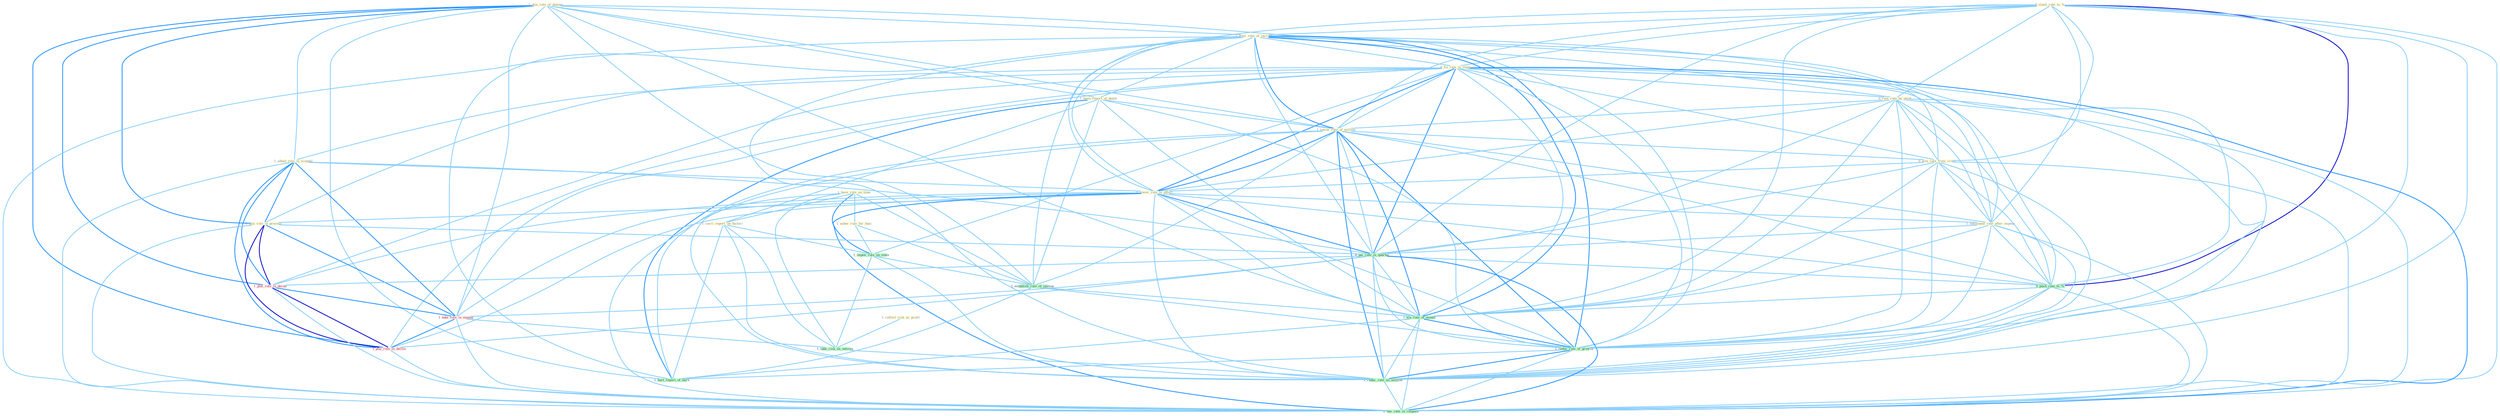 Graph G{ 
    node
    [shape=polygon,style=filled,width=.5,height=.06,color="#BDFCC9",fixedsize=true,fontsize=4,
    fontcolor="#2f4f4f"];
    {node
    [color="#ffffe0", fontcolor="#8b7d6b"] "0_slash_rate_to_% " "1_plai_role_of_dummi " "1_alter_rate_of_increas " "0_fix_rate_in_state " "1_been_report_of_death " "0_rais_rate_by_point " "1_lower_rate_of_million " "1_have_rule_on_time " "0_win_rate_from_critic " "1_admit_role_in_scandal " "1_usher_rule_for_busi " "1_reflect_risk_as_profil " "0_lower_rate_in_effort " "1_carri_report_on_factori " "1_entitynam_rate_after_expens " "0_plai_role_in_process "}
{node [color="#fff0f5", fontcolor="#b22222"] "1_plai_role_in_decad " "1_take_role_in_manag " "1_plai_role_in_declin "}
edge [color="#B0E2FF"];

	"0_slash_rate_to_% " -- "1_alter_rate_of_increas " [w="1", color="#87cefa" ];
	"0_slash_rate_to_% " -- "0_fix_rate_in_state " [w="1", color="#87cefa" ];
	"0_slash_rate_to_% " -- "0_rais_rate_by_point " [w="1", color="#87cefa" ];
	"0_slash_rate_to_% " -- "1_lower_rate_of_million " [w="1", color="#87cefa" ];
	"0_slash_rate_to_% " -- "0_win_rate_from_critic " [w="1", color="#87cefa" ];
	"0_slash_rate_to_% " -- "0_lower_rate_in_effort " [w="1", color="#87cefa" ];
	"0_slash_rate_to_% " -- "1_entitynam_rate_after_expens " [w="1", color="#87cefa" ];
	"0_slash_rate_to_% " -- "0_pai_rate_in_quarter " [w="1", color="#87cefa" ];
	"0_slash_rate_to_% " -- "0_push_rate_to_% " [w="3", color="#0000cd" , len=0.6];
	"0_slash_rate_to_% " -- "1_wa_rate_of_month " [w="1", color="#87cefa" ];
	"0_slash_rate_to_% " -- "1_reduc_rate_of_growth " [w="1", color="#87cefa" ];
	"0_slash_rate_to_% " -- "1_reduc_rate_on_million " [w="1", color="#87cefa" ];
	"0_slash_rate_to_% " -- "0_eas_rate_in_respons " [w="1", color="#87cefa" ];
	"1_plai_role_of_dummi " -- "1_alter_rate_of_increas " [w="1", color="#87cefa" ];
	"1_plai_role_of_dummi " -- "1_been_report_of_death " [w="1", color="#87cefa" ];
	"1_plai_role_of_dummi " -- "1_lower_rate_of_million " [w="1", color="#87cefa" ];
	"1_plai_role_of_dummi " -- "1_admit_role_in_scandal " [w="1", color="#87cefa" ];
	"1_plai_role_of_dummi " -- "0_plai_role_in_process " [w="2", color="#1e90ff" , len=0.8];
	"1_plai_role_of_dummi " -- "1_plai_role_in_decad " [w="2", color="#1e90ff" , len=0.8];
	"1_plai_role_of_dummi " -- "1_take_role_in_manag " [w="1", color="#87cefa" ];
	"1_plai_role_of_dummi " -- "1_establish_rule_of_immun " [w="1", color="#87cefa" ];
	"1_plai_role_of_dummi " -- "1_plai_role_in_declin " [w="2", color="#1e90ff" , len=0.8];
	"1_plai_role_of_dummi " -- "1_wa_rate_of_month " [w="1", color="#87cefa" ];
	"1_plai_role_of_dummi " -- "1_reduc_rate_of_growth " [w="1", color="#87cefa" ];
	"1_plai_role_of_dummi " -- "1_hurt_report_of_earn " [w="1", color="#87cefa" ];
	"1_alter_rate_of_increas " -- "0_fix_rate_in_state " [w="1", color="#87cefa" ];
	"1_alter_rate_of_increas " -- "1_been_report_of_death " [w="1", color="#87cefa" ];
	"1_alter_rate_of_increas " -- "0_rais_rate_by_point " [w="1", color="#87cefa" ];
	"1_alter_rate_of_increas " -- "1_lower_rate_of_million " [w="2", color="#1e90ff" , len=0.8];
	"1_alter_rate_of_increas " -- "0_win_rate_from_critic " [w="1", color="#87cefa" ];
	"1_alter_rate_of_increas " -- "0_lower_rate_in_effort " [w="1", color="#87cefa" ];
	"1_alter_rate_of_increas " -- "1_entitynam_rate_after_expens " [w="1", color="#87cefa" ];
	"1_alter_rate_of_increas " -- "0_pai_rate_in_quarter " [w="1", color="#87cefa" ];
	"1_alter_rate_of_increas " -- "0_push_rate_to_% " [w="1", color="#87cefa" ];
	"1_alter_rate_of_increas " -- "1_establish_rule_of_immun " [w="1", color="#87cefa" ];
	"1_alter_rate_of_increas " -- "1_wa_rate_of_month " [w="2", color="#1e90ff" , len=0.8];
	"1_alter_rate_of_increas " -- "1_reduc_rate_of_growth " [w="2", color="#1e90ff" , len=0.8];
	"1_alter_rate_of_increas " -- "1_reduc_rate_on_million " [w="1", color="#87cefa" ];
	"1_alter_rate_of_increas " -- "1_hurt_report_of_earn " [w="1", color="#87cefa" ];
	"1_alter_rate_of_increas " -- "0_eas_rate_in_respons " [w="1", color="#87cefa" ];
	"0_fix_rate_in_state " -- "0_rais_rate_by_point " [w="1", color="#87cefa" ];
	"0_fix_rate_in_state " -- "1_lower_rate_of_million " [w="1", color="#87cefa" ];
	"0_fix_rate_in_state " -- "0_win_rate_from_critic " [w="1", color="#87cefa" ];
	"0_fix_rate_in_state " -- "1_admit_role_in_scandal " [w="1", color="#87cefa" ];
	"0_fix_rate_in_state " -- "0_lower_rate_in_effort " [w="2", color="#1e90ff" , len=0.8];
	"0_fix_rate_in_state " -- "1_entitynam_rate_after_expens " [w="1", color="#87cefa" ];
	"0_fix_rate_in_state " -- "0_plai_role_in_process " [w="1", color="#87cefa" ];
	"0_fix_rate_in_state " -- "1_impos_rule_on_state " [w="1", color="#87cefa" ];
	"0_fix_rate_in_state " -- "0_pai_rate_in_quarter " [w="2", color="#1e90ff" , len=0.8];
	"0_fix_rate_in_state " -- "0_push_rate_to_% " [w="1", color="#87cefa" ];
	"0_fix_rate_in_state " -- "1_plai_role_in_decad " [w="1", color="#87cefa" ];
	"0_fix_rate_in_state " -- "1_take_role_in_manag " [w="1", color="#87cefa" ];
	"0_fix_rate_in_state " -- "1_plai_role_in_declin " [w="1", color="#87cefa" ];
	"0_fix_rate_in_state " -- "1_wa_rate_of_month " [w="1", color="#87cefa" ];
	"0_fix_rate_in_state " -- "1_reduc_rate_of_growth " [w="1", color="#87cefa" ];
	"0_fix_rate_in_state " -- "1_reduc_rate_on_million " [w="1", color="#87cefa" ];
	"0_fix_rate_in_state " -- "0_eas_rate_in_respons " [w="2", color="#1e90ff" , len=0.8];
	"1_been_report_of_death " -- "1_lower_rate_of_million " [w="1", color="#87cefa" ];
	"1_been_report_of_death " -- "1_carri_report_on_factori " [w="1", color="#87cefa" ];
	"1_been_report_of_death " -- "1_establish_rule_of_immun " [w="1", color="#87cefa" ];
	"1_been_report_of_death " -- "1_wa_rate_of_month " [w="1", color="#87cefa" ];
	"1_been_report_of_death " -- "1_reduc_rate_of_growth " [w="1", color="#87cefa" ];
	"1_been_report_of_death " -- "1_hurt_report_of_earn " [w="2", color="#1e90ff" , len=0.8];
	"0_rais_rate_by_point " -- "1_lower_rate_of_million " [w="1", color="#87cefa" ];
	"0_rais_rate_by_point " -- "0_win_rate_from_critic " [w="1", color="#87cefa" ];
	"0_rais_rate_by_point " -- "0_lower_rate_in_effort " [w="1", color="#87cefa" ];
	"0_rais_rate_by_point " -- "1_entitynam_rate_after_expens " [w="1", color="#87cefa" ];
	"0_rais_rate_by_point " -- "0_pai_rate_in_quarter " [w="1", color="#87cefa" ];
	"0_rais_rate_by_point " -- "0_push_rate_to_% " [w="1", color="#87cefa" ];
	"0_rais_rate_by_point " -- "1_wa_rate_of_month " [w="1", color="#87cefa" ];
	"0_rais_rate_by_point " -- "1_reduc_rate_of_growth " [w="1", color="#87cefa" ];
	"0_rais_rate_by_point " -- "1_reduc_rate_on_million " [w="1", color="#87cefa" ];
	"0_rais_rate_by_point " -- "0_eas_rate_in_respons " [w="1", color="#87cefa" ];
	"1_lower_rate_of_million " -- "0_win_rate_from_critic " [w="1", color="#87cefa" ];
	"1_lower_rate_of_million " -- "0_lower_rate_in_effort " [w="2", color="#1e90ff" , len=0.8];
	"1_lower_rate_of_million " -- "1_entitynam_rate_after_expens " [w="1", color="#87cefa" ];
	"1_lower_rate_of_million " -- "0_pai_rate_in_quarter " [w="1", color="#87cefa" ];
	"1_lower_rate_of_million " -- "0_push_rate_to_% " [w="1", color="#87cefa" ];
	"1_lower_rate_of_million " -- "1_establish_rule_of_immun " [w="1", color="#87cefa" ];
	"1_lower_rate_of_million " -- "1_wa_rate_of_month " [w="2", color="#1e90ff" , len=0.8];
	"1_lower_rate_of_million " -- "1_reduc_rate_of_growth " [w="2", color="#1e90ff" , len=0.8];
	"1_lower_rate_of_million " -- "1_reduc_rate_on_million " [w="2", color="#1e90ff" , len=0.8];
	"1_lower_rate_of_million " -- "1_hurt_report_of_earn " [w="1", color="#87cefa" ];
	"1_lower_rate_of_million " -- "0_eas_rate_in_respons " [w="1", color="#87cefa" ];
	"1_have_rule_on_time " -- "1_usher_rule_for_busi " [w="1", color="#87cefa" ];
	"1_have_rule_on_time " -- "1_carri_report_on_factori " [w="1", color="#87cefa" ];
	"1_have_rule_on_time " -- "1_impos_rule_on_state " [w="2", color="#1e90ff" , len=0.8];
	"1_have_rule_on_time " -- "1_take_risk_on_outcom " [w="1", color="#87cefa" ];
	"1_have_rule_on_time " -- "1_establish_rule_of_immun " [w="1", color="#87cefa" ];
	"1_have_rule_on_time " -- "1_reduc_rate_on_million " [w="1", color="#87cefa" ];
	"0_win_rate_from_critic " -- "0_lower_rate_in_effort " [w="1", color="#87cefa" ];
	"0_win_rate_from_critic " -- "1_entitynam_rate_after_expens " [w="1", color="#87cefa" ];
	"0_win_rate_from_critic " -- "0_pai_rate_in_quarter " [w="1", color="#87cefa" ];
	"0_win_rate_from_critic " -- "0_push_rate_to_% " [w="1", color="#87cefa" ];
	"0_win_rate_from_critic " -- "1_wa_rate_of_month " [w="1", color="#87cefa" ];
	"0_win_rate_from_critic " -- "1_reduc_rate_of_growth " [w="1", color="#87cefa" ];
	"0_win_rate_from_critic " -- "1_reduc_rate_on_million " [w="1", color="#87cefa" ];
	"0_win_rate_from_critic " -- "0_eas_rate_in_respons " [w="1", color="#87cefa" ];
	"1_admit_role_in_scandal " -- "0_lower_rate_in_effort " [w="1", color="#87cefa" ];
	"1_admit_role_in_scandal " -- "0_plai_role_in_process " [w="2", color="#1e90ff" , len=0.8];
	"1_admit_role_in_scandal " -- "0_pai_rate_in_quarter " [w="1", color="#87cefa" ];
	"1_admit_role_in_scandal " -- "1_plai_role_in_decad " [w="2", color="#1e90ff" , len=0.8];
	"1_admit_role_in_scandal " -- "1_take_role_in_manag " [w="2", color="#1e90ff" , len=0.8];
	"1_admit_role_in_scandal " -- "1_plai_role_in_declin " [w="2", color="#1e90ff" , len=0.8];
	"1_admit_role_in_scandal " -- "0_eas_rate_in_respons " [w="1", color="#87cefa" ];
	"1_usher_rule_for_busi " -- "1_impos_rule_on_state " [w="1", color="#87cefa" ];
	"1_usher_rule_for_busi " -- "1_establish_rule_of_immun " [w="1", color="#87cefa" ];
	"1_reflect_risk_as_profil " -- "1_take_risk_on_outcom " [w="1", color="#87cefa" ];
	"0_lower_rate_in_effort " -- "1_entitynam_rate_after_expens " [w="1", color="#87cefa" ];
	"0_lower_rate_in_effort " -- "0_plai_role_in_process " [w="1", color="#87cefa" ];
	"0_lower_rate_in_effort " -- "0_pai_rate_in_quarter " [w="2", color="#1e90ff" , len=0.8];
	"0_lower_rate_in_effort " -- "0_push_rate_to_% " [w="1", color="#87cefa" ];
	"0_lower_rate_in_effort " -- "1_plai_role_in_decad " [w="1", color="#87cefa" ];
	"0_lower_rate_in_effort " -- "1_take_role_in_manag " [w="1", color="#87cefa" ];
	"0_lower_rate_in_effort " -- "1_plai_role_in_declin " [w="1", color="#87cefa" ];
	"0_lower_rate_in_effort " -- "1_wa_rate_of_month " [w="1", color="#87cefa" ];
	"0_lower_rate_in_effort " -- "1_reduc_rate_of_growth " [w="1", color="#87cefa" ];
	"0_lower_rate_in_effort " -- "1_reduc_rate_on_million " [w="1", color="#87cefa" ];
	"0_lower_rate_in_effort " -- "0_eas_rate_in_respons " [w="2", color="#1e90ff" , len=0.8];
	"1_carri_report_on_factori " -- "1_impos_rule_on_state " [w="1", color="#87cefa" ];
	"1_carri_report_on_factori " -- "1_take_risk_on_outcom " [w="1", color="#87cefa" ];
	"1_carri_report_on_factori " -- "1_reduc_rate_on_million " [w="1", color="#87cefa" ];
	"1_carri_report_on_factori " -- "1_hurt_report_of_earn " [w="1", color="#87cefa" ];
	"1_entitynam_rate_after_expens " -- "0_pai_rate_in_quarter " [w="1", color="#87cefa" ];
	"1_entitynam_rate_after_expens " -- "0_push_rate_to_% " [w="1", color="#87cefa" ];
	"1_entitynam_rate_after_expens " -- "1_wa_rate_of_month " [w="1", color="#87cefa" ];
	"1_entitynam_rate_after_expens " -- "1_reduc_rate_of_growth " [w="1", color="#87cefa" ];
	"1_entitynam_rate_after_expens " -- "1_reduc_rate_on_million " [w="1", color="#87cefa" ];
	"1_entitynam_rate_after_expens " -- "0_eas_rate_in_respons " [w="1", color="#87cefa" ];
	"0_plai_role_in_process " -- "0_pai_rate_in_quarter " [w="1", color="#87cefa" ];
	"0_plai_role_in_process " -- "1_plai_role_in_decad " [w="3", color="#0000cd" , len=0.6];
	"0_plai_role_in_process " -- "1_take_role_in_manag " [w="2", color="#1e90ff" , len=0.8];
	"0_plai_role_in_process " -- "1_plai_role_in_declin " [w="3", color="#0000cd" , len=0.6];
	"0_plai_role_in_process " -- "0_eas_rate_in_respons " [w="1", color="#87cefa" ];
	"1_impos_rule_on_state " -- "1_take_risk_on_outcom " [w="1", color="#87cefa" ];
	"1_impos_rule_on_state " -- "1_establish_rule_of_immun " [w="1", color="#87cefa" ];
	"1_impos_rule_on_state " -- "1_reduc_rate_on_million " [w="1", color="#87cefa" ];
	"0_pai_rate_in_quarter " -- "0_push_rate_to_% " [w="1", color="#87cefa" ];
	"0_pai_rate_in_quarter " -- "1_plai_role_in_decad " [w="1", color="#87cefa" ];
	"0_pai_rate_in_quarter " -- "1_take_role_in_manag " [w="1", color="#87cefa" ];
	"0_pai_rate_in_quarter " -- "1_plai_role_in_declin " [w="1", color="#87cefa" ];
	"0_pai_rate_in_quarter " -- "1_wa_rate_of_month " [w="1", color="#87cefa" ];
	"0_pai_rate_in_quarter " -- "1_reduc_rate_of_growth " [w="1", color="#87cefa" ];
	"0_pai_rate_in_quarter " -- "1_reduc_rate_on_million " [w="1", color="#87cefa" ];
	"0_pai_rate_in_quarter " -- "0_eas_rate_in_respons " [w="2", color="#1e90ff" , len=0.8];
	"0_push_rate_to_% " -- "1_wa_rate_of_month " [w="1", color="#87cefa" ];
	"0_push_rate_to_% " -- "1_reduc_rate_of_growth " [w="1", color="#87cefa" ];
	"0_push_rate_to_% " -- "1_reduc_rate_on_million " [w="1", color="#87cefa" ];
	"0_push_rate_to_% " -- "0_eas_rate_in_respons " [w="1", color="#87cefa" ];
	"1_plai_role_in_decad " -- "1_take_role_in_manag " [w="2", color="#1e90ff" , len=0.8];
	"1_plai_role_in_decad " -- "1_plai_role_in_declin " [w="3", color="#0000cd" , len=0.6];
	"1_plai_role_in_decad " -- "0_eas_rate_in_respons " [w="1", color="#87cefa" ];
	"1_take_role_in_manag " -- "1_take_risk_on_outcom " [w="1", color="#87cefa" ];
	"1_take_role_in_manag " -- "1_plai_role_in_declin " [w="2", color="#1e90ff" , len=0.8];
	"1_take_role_in_manag " -- "0_eas_rate_in_respons " [w="1", color="#87cefa" ];
	"1_take_risk_on_outcom " -- "1_reduc_rate_on_million " [w="1", color="#87cefa" ];
	"1_establish_rule_of_immun " -- "1_wa_rate_of_month " [w="1", color="#87cefa" ];
	"1_establish_rule_of_immun " -- "1_reduc_rate_of_growth " [w="1", color="#87cefa" ];
	"1_establish_rule_of_immun " -- "1_hurt_report_of_earn " [w="1", color="#87cefa" ];
	"1_plai_role_in_declin " -- "0_eas_rate_in_respons " [w="1", color="#87cefa" ];
	"1_wa_rate_of_month " -- "1_reduc_rate_of_growth " [w="2", color="#1e90ff" , len=0.8];
	"1_wa_rate_of_month " -- "1_reduc_rate_on_million " [w="1", color="#87cefa" ];
	"1_wa_rate_of_month " -- "1_hurt_report_of_earn " [w="1", color="#87cefa" ];
	"1_wa_rate_of_month " -- "0_eas_rate_in_respons " [w="1", color="#87cefa" ];
	"1_reduc_rate_of_growth " -- "1_reduc_rate_on_million " [w="2", color="#1e90ff" , len=0.8];
	"1_reduc_rate_of_growth " -- "1_hurt_report_of_earn " [w="1", color="#87cefa" ];
	"1_reduc_rate_of_growth " -- "0_eas_rate_in_respons " [w="1", color="#87cefa" ];
	"1_reduc_rate_on_million " -- "0_eas_rate_in_respons " [w="1", color="#87cefa" ];
}
